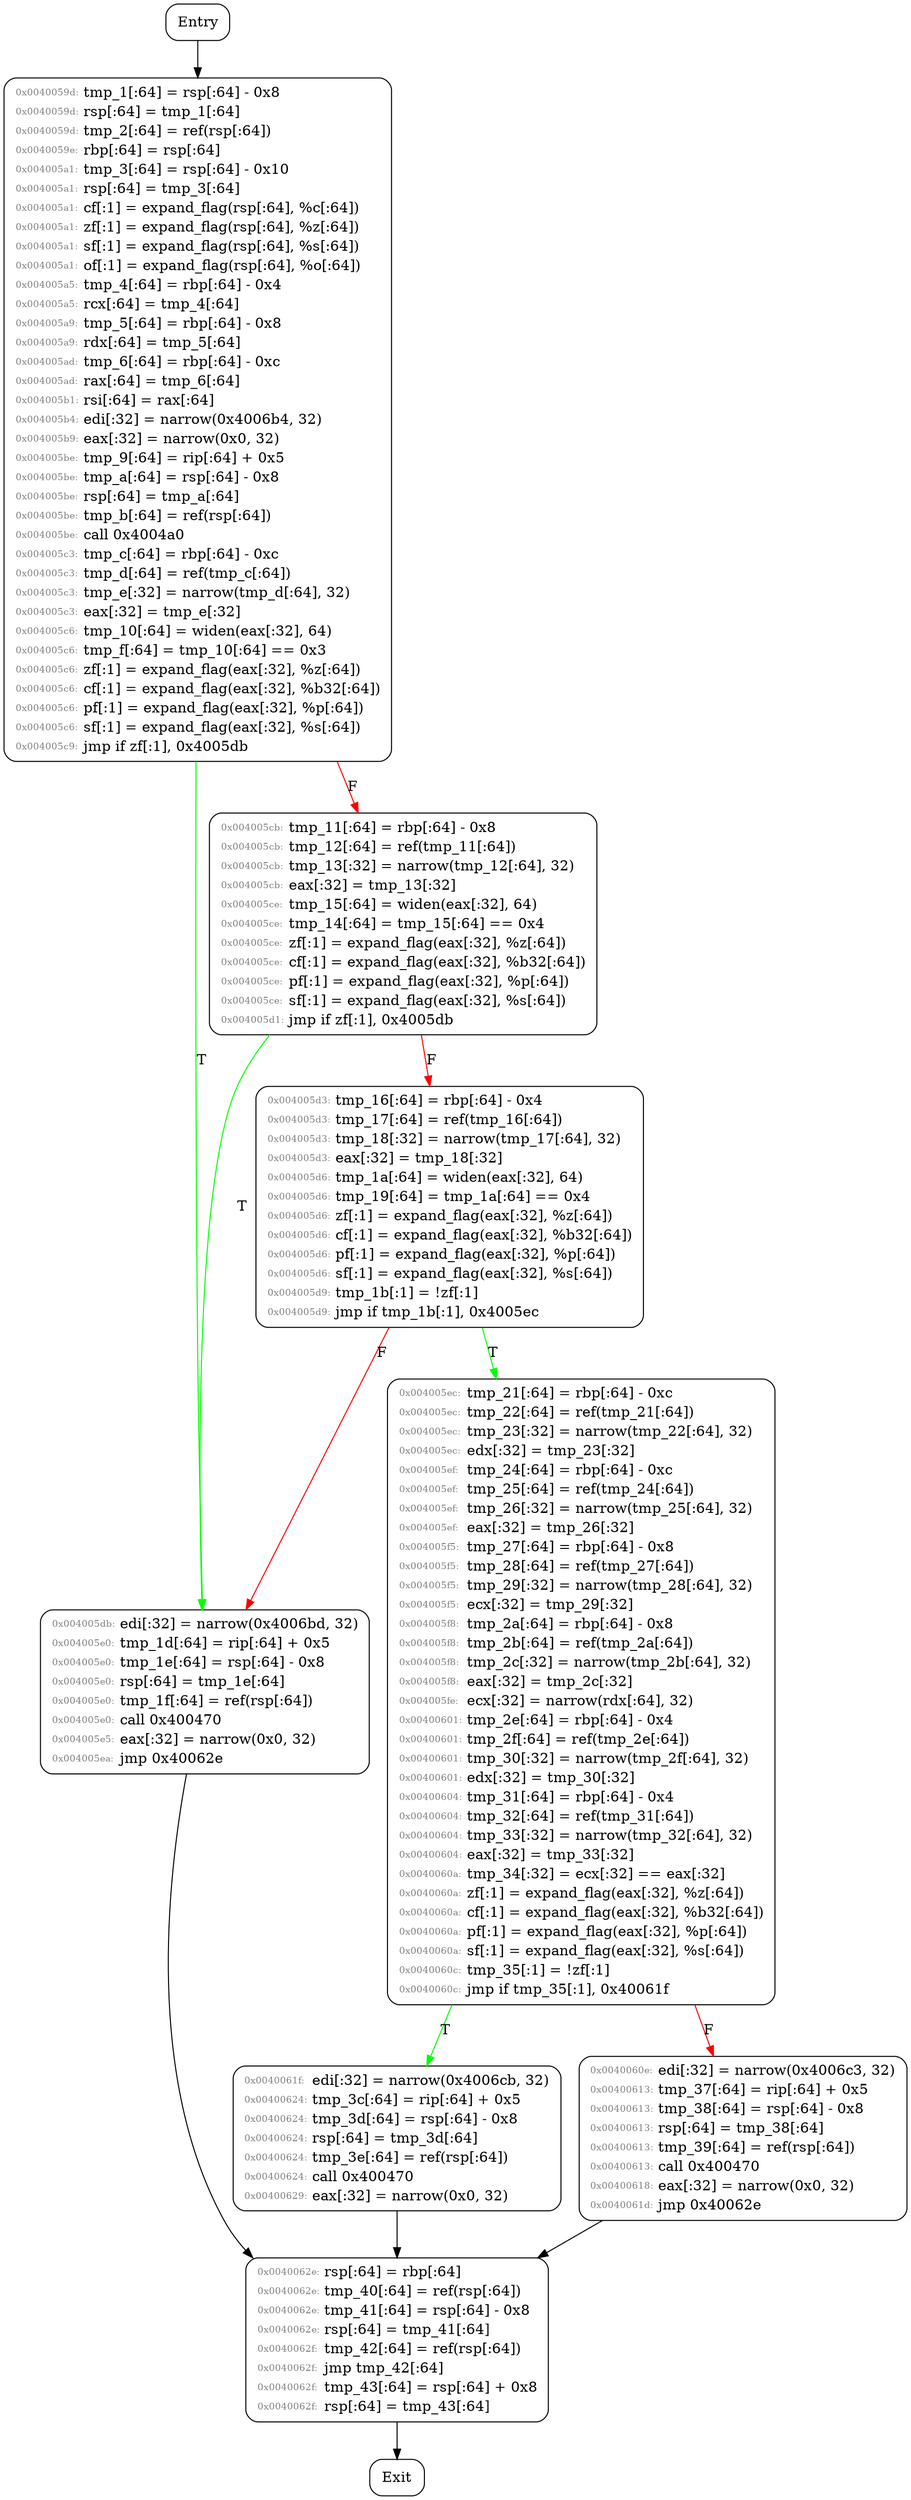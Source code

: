 digraph cfg {
splines="true";
n0[style=rounded label=<<table border="0" cellborder="0" cellpadding="1"><tr><td>Entry</td></tr></table>> shape=box color=black];
n1[style=rounded label=<<table border="0" cellborder="0" cellpadding="1"><tr><td>Exit</td></tr></table>> shape=box color=black];
n2[style=rounded label=<<table border="0" cellborder="0" cellpadding="1"><tr><td align="left" cellspacing="1"><font color="grey50"
                                 point-size="9">0x0040059d:</font></td><td align="left">tmp_1[:64] = rsp[:64] - 0x8</td></tr><tr><td align="left" cellspacing="1"><font color="grey50"
                                 point-size="9">0x0040059d:</font></td><td align="left">rsp[:64] = tmp_1[:64]</td></tr><tr><td align="left" cellspacing="1"><font color="grey50"
                                 point-size="9">0x0040059d:</font></td><td align="left">tmp_2[:64] = ref(rsp[:64])</td></tr><tr><td align="left" cellspacing="1"><font color="grey50"
                                 point-size="9">0x0040059e:</font></td><td align="left">rbp[:64] = rsp[:64]</td></tr><tr><td align="left" cellspacing="1"><font color="grey50"
                                 point-size="9">0x004005a1:</font></td><td align="left">tmp_3[:64] = rsp[:64] - 0x10</td></tr><tr><td align="left" cellspacing="1"><font color="grey50"
                                 point-size="9">0x004005a1:</font></td><td align="left">rsp[:64] = tmp_3[:64]</td></tr><tr><td align="left" cellspacing="1"><font color="grey50"
                                 point-size="9">0x004005a1:</font></td><td align="left">cf[:1] = expand_flag(rsp[:64], %c[:64])</td></tr><tr><td align="left" cellspacing="1"><font color="grey50"
                                 point-size="9">0x004005a1:</font></td><td align="left">zf[:1] = expand_flag(rsp[:64], %z[:64])</td></tr><tr><td align="left" cellspacing="1"><font color="grey50"
                                 point-size="9">0x004005a1:</font></td><td align="left">sf[:1] = expand_flag(rsp[:64], %s[:64])</td></tr><tr><td align="left" cellspacing="1"><font color="grey50"
                                 point-size="9">0x004005a1:</font></td><td align="left">of[:1] = expand_flag(rsp[:64], %o[:64])</td></tr><tr><td align="left" cellspacing="1"><font color="grey50"
                                 point-size="9">0x004005a5:</font></td><td align="left">tmp_4[:64] = rbp[:64] - 0x4</td></tr><tr><td align="left" cellspacing="1"><font color="grey50"
                                 point-size="9">0x004005a5:</font></td><td align="left">rcx[:64] = tmp_4[:64]</td></tr><tr><td align="left" cellspacing="1"><font color="grey50"
                                 point-size="9">0x004005a9:</font></td><td align="left">tmp_5[:64] = rbp[:64] - 0x8</td></tr><tr><td align="left" cellspacing="1"><font color="grey50"
                                 point-size="9">0x004005a9:</font></td><td align="left">rdx[:64] = tmp_5[:64]</td></tr><tr><td align="left" cellspacing="1"><font color="grey50"
                                 point-size="9">0x004005ad:</font></td><td align="left">tmp_6[:64] = rbp[:64] - 0xc</td></tr><tr><td align="left" cellspacing="1"><font color="grey50"
                                 point-size="9">0x004005ad:</font></td><td align="left">rax[:64] = tmp_6[:64]</td></tr><tr><td align="left" cellspacing="1"><font color="grey50"
                                 point-size="9">0x004005b1:</font></td><td align="left">rsi[:64] = rax[:64]</td></tr><tr><td align="left" cellspacing="1"><font color="grey50"
                                 point-size="9">0x004005b4:</font></td><td align="left">edi[:32] = narrow(0x4006b4, 32)</td></tr><tr><td align="left" cellspacing="1"><font color="grey50"
                                 point-size="9">0x004005b9:</font></td><td align="left">eax[:32] = narrow(0x0, 32)</td></tr><tr><td align="left" cellspacing="1"><font color="grey50"
                                 point-size="9">0x004005be:</font></td><td align="left">tmp_9[:64] = rip[:64] + 0x5</td></tr><tr><td align="left" cellspacing="1"><font color="grey50"
                                 point-size="9">0x004005be:</font></td><td align="left">tmp_a[:64] = rsp[:64] - 0x8</td></tr><tr><td align="left" cellspacing="1"><font color="grey50"
                                 point-size="9">0x004005be:</font></td><td align="left">rsp[:64] = tmp_a[:64]</td></tr><tr><td align="left" cellspacing="1"><font color="grey50"
                                 point-size="9">0x004005be:</font></td><td align="left">tmp_b[:64] = ref(rsp[:64])</td></tr><tr><td align="left" cellspacing="1"><font color="grey50"
                                 point-size="9">0x004005be:</font></td><td align="left">call 0x4004a0</td></tr><tr><td align="left" cellspacing="1"><font color="grey50"
                                 point-size="9">0x004005c3:</font></td><td align="left">tmp_c[:64] = rbp[:64] - 0xc</td></tr><tr><td align="left" cellspacing="1"><font color="grey50"
                                 point-size="9">0x004005c3:</font></td><td align="left">tmp_d[:64] = ref(tmp_c[:64])</td></tr><tr><td align="left" cellspacing="1"><font color="grey50"
                                 point-size="9">0x004005c3:</font></td><td align="left">tmp_e[:32] = narrow(tmp_d[:64], 32)</td></tr><tr><td align="left" cellspacing="1"><font color="grey50"
                                 point-size="9">0x004005c3:</font></td><td align="left">eax[:32] = tmp_e[:32]</td></tr><tr><td align="left" cellspacing="1"><font color="grey50"
                                 point-size="9">0x004005c6:</font></td><td align="left">tmp_10[:64] = widen(eax[:32], 64)</td></tr><tr><td align="left" cellspacing="1"><font color="grey50"
                                 point-size="9">0x004005c6:</font></td><td align="left">tmp_f[:64] = tmp_10[:64] == 0x3</td></tr><tr><td align="left" cellspacing="1"><font color="grey50"
                                 point-size="9">0x004005c6:</font></td><td align="left">zf[:1] = expand_flag(eax[:32], %z[:64])</td></tr><tr><td align="left" cellspacing="1"><font color="grey50"
                                 point-size="9">0x004005c6:</font></td><td align="left">cf[:1] = expand_flag(eax[:32], %b32[:64])</td></tr><tr><td align="left" cellspacing="1"><font color="grey50"
                                 point-size="9">0x004005c6:</font></td><td align="left">pf[:1] = expand_flag(eax[:32], %p[:64])</td></tr><tr><td align="left" cellspacing="1"><font color="grey50"
                                 point-size="9">0x004005c6:</font></td><td align="left">sf[:1] = expand_flag(eax[:32], %s[:64])</td></tr><tr><td align="left" cellspacing="1"><font color="grey50"
                                 point-size="9">0x004005c9:</font></td><td align="left">jmp if zf[:1], 0x4005db</td></tr></table>> shape=box color=black];
n3[style=rounded label=<<table border="0" cellborder="0" cellpadding="1"><tr><td align="left" cellspacing="1"><font color="grey50"
                                 point-size="9">0x004005db:</font></td><td align="left">edi[:32] = narrow(0x4006bd, 32)</td></tr><tr><td align="left" cellspacing="1"><font color="grey50"
                                 point-size="9">0x004005e0:</font></td><td align="left">tmp_1d[:64] = rip[:64] + 0x5</td></tr><tr><td align="left" cellspacing="1"><font color="grey50"
                                 point-size="9">0x004005e0:</font></td><td align="left">tmp_1e[:64] = rsp[:64] - 0x8</td></tr><tr><td align="left" cellspacing="1"><font color="grey50"
                                 point-size="9">0x004005e0:</font></td><td align="left">rsp[:64] = tmp_1e[:64]</td></tr><tr><td align="left" cellspacing="1"><font color="grey50"
                                 point-size="9">0x004005e0:</font></td><td align="left">tmp_1f[:64] = ref(rsp[:64])</td></tr><tr><td align="left" cellspacing="1"><font color="grey50"
                                 point-size="9">0x004005e0:</font></td><td align="left">call 0x400470</td></tr><tr><td align="left" cellspacing="1"><font color="grey50"
                                 point-size="9">0x004005e5:</font></td><td align="left">eax[:32] = narrow(0x0, 32)</td></tr><tr><td align="left" cellspacing="1"><font color="grey50"
                                 point-size="9">0x004005ea:</font></td><td align="left">jmp 0x40062e</td></tr></table>> shape=box color=black];
n4[style=rounded label=<<table border="0" cellborder="0" cellpadding="1"><tr><td align="left" cellspacing="1"><font color="grey50"
                                 point-size="9">0x004005cb:</font></td><td align="left">tmp_11[:64] = rbp[:64] - 0x8</td></tr><tr><td align="left" cellspacing="1"><font color="grey50"
                                 point-size="9">0x004005cb:</font></td><td align="left">tmp_12[:64] = ref(tmp_11[:64])</td></tr><tr><td align="left" cellspacing="1"><font color="grey50"
                                 point-size="9">0x004005cb:</font></td><td align="left">tmp_13[:32] = narrow(tmp_12[:64], 32)</td></tr><tr><td align="left" cellspacing="1"><font color="grey50"
                                 point-size="9">0x004005cb:</font></td><td align="left">eax[:32] = tmp_13[:32]</td></tr><tr><td align="left" cellspacing="1"><font color="grey50"
                                 point-size="9">0x004005ce:</font></td><td align="left">tmp_15[:64] = widen(eax[:32], 64)</td></tr><tr><td align="left" cellspacing="1"><font color="grey50"
                                 point-size="9">0x004005ce:</font></td><td align="left">tmp_14[:64] = tmp_15[:64] == 0x4</td></tr><tr><td align="left" cellspacing="1"><font color="grey50"
                                 point-size="9">0x004005ce:</font></td><td align="left">zf[:1] = expand_flag(eax[:32], %z[:64])</td></tr><tr><td align="left" cellspacing="1"><font color="grey50"
                                 point-size="9">0x004005ce:</font></td><td align="left">cf[:1] = expand_flag(eax[:32], %b32[:64])</td></tr><tr><td align="left" cellspacing="1"><font color="grey50"
                                 point-size="9">0x004005ce:</font></td><td align="left">pf[:1] = expand_flag(eax[:32], %p[:64])</td></tr><tr><td align="left" cellspacing="1"><font color="grey50"
                                 point-size="9">0x004005ce:</font></td><td align="left">sf[:1] = expand_flag(eax[:32], %s[:64])</td></tr><tr><td align="left" cellspacing="1"><font color="grey50"
                                 point-size="9">0x004005d1:</font></td><td align="left">jmp if zf[:1], 0x4005db</td></tr></table>> shape=box color=black];
n5[style=rounded label=<<table border="0" cellborder="0" cellpadding="1"><tr><td align="left" cellspacing="1"><font color="grey50"
                                 point-size="9">0x004005d3:</font></td><td align="left">tmp_16[:64] = rbp[:64] - 0x4</td></tr><tr><td align="left" cellspacing="1"><font color="grey50"
                                 point-size="9">0x004005d3:</font></td><td align="left">tmp_17[:64] = ref(tmp_16[:64])</td></tr><tr><td align="left" cellspacing="1"><font color="grey50"
                                 point-size="9">0x004005d3:</font></td><td align="left">tmp_18[:32] = narrow(tmp_17[:64], 32)</td></tr><tr><td align="left" cellspacing="1"><font color="grey50"
                                 point-size="9">0x004005d3:</font></td><td align="left">eax[:32] = tmp_18[:32]</td></tr><tr><td align="left" cellspacing="1"><font color="grey50"
                                 point-size="9">0x004005d6:</font></td><td align="left">tmp_1a[:64] = widen(eax[:32], 64)</td></tr><tr><td align="left" cellspacing="1"><font color="grey50"
                                 point-size="9">0x004005d6:</font></td><td align="left">tmp_19[:64] = tmp_1a[:64] == 0x4</td></tr><tr><td align="left" cellspacing="1"><font color="grey50"
                                 point-size="9">0x004005d6:</font></td><td align="left">zf[:1] = expand_flag(eax[:32], %z[:64])</td></tr><tr><td align="left" cellspacing="1"><font color="grey50"
                                 point-size="9">0x004005d6:</font></td><td align="left">cf[:1] = expand_flag(eax[:32], %b32[:64])</td></tr><tr><td align="left" cellspacing="1"><font color="grey50"
                                 point-size="9">0x004005d6:</font></td><td align="left">pf[:1] = expand_flag(eax[:32], %p[:64])</td></tr><tr><td align="left" cellspacing="1"><font color="grey50"
                                 point-size="9">0x004005d6:</font></td><td align="left">sf[:1] = expand_flag(eax[:32], %s[:64])</td></tr><tr><td align="left" cellspacing="1"><font color="grey50"
                                 point-size="9">0x004005d9:</font></td><td align="left">tmp_1b[:1] = !zf[:1]</td></tr><tr><td align="left" cellspacing="1"><font color="grey50"
                                 point-size="9">0x004005d9:</font></td><td align="left">jmp if tmp_1b[:1], 0x4005ec</td></tr></table>> shape=box color=black];
n6[style=rounded label=<<table border="0" cellborder="0" cellpadding="1"><tr><td align="left" cellspacing="1"><font color="grey50"
                                 point-size="9">0x004005ec:</font></td><td align="left">tmp_21[:64] = rbp[:64] - 0xc</td></tr><tr><td align="left" cellspacing="1"><font color="grey50"
                                 point-size="9">0x004005ec:</font></td><td align="left">tmp_22[:64] = ref(tmp_21[:64])</td></tr><tr><td align="left" cellspacing="1"><font color="grey50"
                                 point-size="9">0x004005ec:</font></td><td align="left">tmp_23[:32] = narrow(tmp_22[:64], 32)</td></tr><tr><td align="left" cellspacing="1"><font color="grey50"
                                 point-size="9">0x004005ec:</font></td><td align="left">edx[:32] = tmp_23[:32]</td></tr><tr><td align="left" cellspacing="1"><font color="grey50"
                                 point-size="9">0x004005ef:</font></td><td align="left">tmp_24[:64] = rbp[:64] - 0xc</td></tr><tr><td align="left" cellspacing="1"><font color="grey50"
                                 point-size="9">0x004005ef:</font></td><td align="left">tmp_25[:64] = ref(tmp_24[:64])</td></tr><tr><td align="left" cellspacing="1"><font color="grey50"
                                 point-size="9">0x004005ef:</font></td><td align="left">tmp_26[:32] = narrow(tmp_25[:64], 32)</td></tr><tr><td align="left" cellspacing="1"><font color="grey50"
                                 point-size="9">0x004005ef:</font></td><td align="left">eax[:32] = tmp_26[:32]</td></tr><tr><td align="left" cellspacing="1"><font color="grey50"
                                 point-size="9">0x004005f5:</font></td><td align="left">tmp_27[:64] = rbp[:64] - 0x8</td></tr><tr><td align="left" cellspacing="1"><font color="grey50"
                                 point-size="9">0x004005f5:</font></td><td align="left">tmp_28[:64] = ref(tmp_27[:64])</td></tr><tr><td align="left" cellspacing="1"><font color="grey50"
                                 point-size="9">0x004005f5:</font></td><td align="left">tmp_29[:32] = narrow(tmp_28[:64], 32)</td></tr><tr><td align="left" cellspacing="1"><font color="grey50"
                                 point-size="9">0x004005f5:</font></td><td align="left">ecx[:32] = tmp_29[:32]</td></tr><tr><td align="left" cellspacing="1"><font color="grey50"
                                 point-size="9">0x004005f8:</font></td><td align="left">tmp_2a[:64] = rbp[:64] - 0x8</td></tr><tr><td align="left" cellspacing="1"><font color="grey50"
                                 point-size="9">0x004005f8:</font></td><td align="left">tmp_2b[:64] = ref(tmp_2a[:64])</td></tr><tr><td align="left" cellspacing="1"><font color="grey50"
                                 point-size="9">0x004005f8:</font></td><td align="left">tmp_2c[:32] = narrow(tmp_2b[:64], 32)</td></tr><tr><td align="left" cellspacing="1"><font color="grey50"
                                 point-size="9">0x004005f8:</font></td><td align="left">eax[:32] = tmp_2c[:32]</td></tr><tr><td align="left" cellspacing="1"><font color="grey50"
                                 point-size="9">0x004005fe:</font></td><td align="left">ecx[:32] = narrow(rdx[:64], 32)</td></tr><tr><td align="left" cellspacing="1"><font color="grey50"
                                 point-size="9">0x00400601:</font></td><td align="left">tmp_2e[:64] = rbp[:64] - 0x4</td></tr><tr><td align="left" cellspacing="1"><font color="grey50"
                                 point-size="9">0x00400601:</font></td><td align="left">tmp_2f[:64] = ref(tmp_2e[:64])</td></tr><tr><td align="left" cellspacing="1"><font color="grey50"
                                 point-size="9">0x00400601:</font></td><td align="left">tmp_30[:32] = narrow(tmp_2f[:64], 32)</td></tr><tr><td align="left" cellspacing="1"><font color="grey50"
                                 point-size="9">0x00400601:</font></td><td align="left">edx[:32] = tmp_30[:32]</td></tr><tr><td align="left" cellspacing="1"><font color="grey50"
                                 point-size="9">0x00400604:</font></td><td align="left">tmp_31[:64] = rbp[:64] - 0x4</td></tr><tr><td align="left" cellspacing="1"><font color="grey50"
                                 point-size="9">0x00400604:</font></td><td align="left">tmp_32[:64] = ref(tmp_31[:64])</td></tr><tr><td align="left" cellspacing="1"><font color="grey50"
                                 point-size="9">0x00400604:</font></td><td align="left">tmp_33[:32] = narrow(tmp_32[:64], 32)</td></tr><tr><td align="left" cellspacing="1"><font color="grey50"
                                 point-size="9">0x00400604:</font></td><td align="left">eax[:32] = tmp_33[:32]</td></tr><tr><td align="left" cellspacing="1"><font color="grey50"
                                 point-size="9">0x0040060a:</font></td><td align="left">tmp_34[:32] = ecx[:32] == eax[:32]</td></tr><tr><td align="left" cellspacing="1"><font color="grey50"
                                 point-size="9">0x0040060a:</font></td><td align="left">zf[:1] = expand_flag(eax[:32], %z[:64])</td></tr><tr><td align="left" cellspacing="1"><font color="grey50"
                                 point-size="9">0x0040060a:</font></td><td align="left">cf[:1] = expand_flag(eax[:32], %b32[:64])</td></tr><tr><td align="left" cellspacing="1"><font color="grey50"
                                 point-size="9">0x0040060a:</font></td><td align="left">pf[:1] = expand_flag(eax[:32], %p[:64])</td></tr><tr><td align="left" cellspacing="1"><font color="grey50"
                                 point-size="9">0x0040060a:</font></td><td align="left">sf[:1] = expand_flag(eax[:32], %s[:64])</td></tr><tr><td align="left" cellspacing="1"><font color="grey50"
                                 point-size="9">0x0040060c:</font></td><td align="left">tmp_35[:1] = !zf[:1]</td></tr><tr><td align="left" cellspacing="1"><font color="grey50"
                                 point-size="9">0x0040060c:</font></td><td align="left">jmp if tmp_35[:1], 0x40061f</td></tr></table>> shape=box color=black];
n7[style=rounded label=<<table border="0" cellborder="0" cellpadding="1"><tr><td align="left" cellspacing="1"><font color="grey50"
                                 point-size="9">0x0040062e:</font></td><td align="left">rsp[:64] = rbp[:64]</td></tr><tr><td align="left" cellspacing="1"><font color="grey50"
                                 point-size="9">0x0040062e:</font></td><td align="left">tmp_40[:64] = ref(rsp[:64])</td></tr><tr><td align="left" cellspacing="1"><font color="grey50"
                                 point-size="9">0x0040062e:</font></td><td align="left">tmp_41[:64] = rsp[:64] - 0x8</td></tr><tr><td align="left" cellspacing="1"><font color="grey50"
                                 point-size="9">0x0040062e:</font></td><td align="left">rsp[:64] = tmp_41[:64]</td></tr><tr><td align="left" cellspacing="1"><font color="grey50"
                                 point-size="9">0x0040062f:</font></td><td align="left">tmp_42[:64] = ref(rsp[:64])</td></tr><tr><td align="left" cellspacing="1"><font color="grey50"
                                 point-size="9">0x0040062f:</font></td><td align="left">jmp tmp_42[:64]</td></tr><tr><td align="left" cellspacing="1"><font color="grey50"
                                 point-size="9">0x0040062f:</font></td><td align="left">tmp_43[:64] = rsp[:64] + 0x8</td></tr><tr><td align="left" cellspacing="1"><font color="grey50"
                                 point-size="9">0x0040062f:</font></td><td align="left">rsp[:64] = tmp_43[:64]</td></tr></table>> shape=box color=black];
n8[style=rounded label=<<table border="0" cellborder="0" cellpadding="1"><tr><td align="left" cellspacing="1"><font color="grey50"
                                 point-size="9">0x0040061f:</font></td><td align="left">edi[:32] = narrow(0x4006cb, 32)</td></tr><tr><td align="left" cellspacing="1"><font color="grey50"
                                 point-size="9">0x00400624:</font></td><td align="left">tmp_3c[:64] = rip[:64] + 0x5</td></tr><tr><td align="left" cellspacing="1"><font color="grey50"
                                 point-size="9">0x00400624:</font></td><td align="left">tmp_3d[:64] = rsp[:64] - 0x8</td></tr><tr><td align="left" cellspacing="1"><font color="grey50"
                                 point-size="9">0x00400624:</font></td><td align="left">rsp[:64] = tmp_3d[:64]</td></tr><tr><td align="left" cellspacing="1"><font color="grey50"
                                 point-size="9">0x00400624:</font></td><td align="left">tmp_3e[:64] = ref(rsp[:64])</td></tr><tr><td align="left" cellspacing="1"><font color="grey50"
                                 point-size="9">0x00400624:</font></td><td align="left">call 0x400470</td></tr><tr><td align="left" cellspacing="1"><font color="grey50"
                                 point-size="9">0x00400629:</font></td><td align="left">eax[:32] = narrow(0x0, 32)</td></tr></table>> shape=box color=black];
n9[style=rounded label=<<table border="0" cellborder="0" cellpadding="1"><tr><td align="left" cellspacing="1"><font color="grey50"
                                 point-size="9">0x0040060e:</font></td><td align="left">edi[:32] = narrow(0x4006c3, 32)</td></tr><tr><td align="left" cellspacing="1"><font color="grey50"
                                 point-size="9">0x00400613:</font></td><td align="left">tmp_37[:64] = rip[:64] + 0x5</td></tr><tr><td align="left" cellspacing="1"><font color="grey50"
                                 point-size="9">0x00400613:</font></td><td align="left">tmp_38[:64] = rsp[:64] - 0x8</td></tr><tr><td align="left" cellspacing="1"><font color="grey50"
                                 point-size="9">0x00400613:</font></td><td align="left">rsp[:64] = tmp_38[:64]</td></tr><tr><td align="left" cellspacing="1"><font color="grey50"
                                 point-size="9">0x00400613:</font></td><td align="left">tmp_39[:64] = ref(rsp[:64])</td></tr><tr><td align="left" cellspacing="1"><font color="grey50"
                                 point-size="9">0x00400613:</font></td><td align="left">call 0x400470</td></tr><tr><td align="left" cellspacing="1"><font color="grey50"
                                 point-size="9">0x00400618:</font></td><td align="left">eax[:32] = narrow(0x0, 32)</td></tr><tr><td align="left" cellspacing="1"><font color="grey50"
                                 point-size="9">0x0040061d:</font></td><td align="left">jmp 0x40062e</td></tr></table>> shape=box color=black];
n0 -> n2[color=black dir=forward];
n2 -> n3[label=T color=green dir=forward];
n2 -> n4[label=F color=red dir=forward];
n4 -> n3[label=T color=green dir=forward];
n4 -> n5[label=F color=red dir=forward];
n5 -> n6[label=T color=green dir=forward];
n5 -> n3[label=F color=red dir=forward];
n3 -> n7[color=black dir=forward];
n6 -> n8[label=T color=green dir=forward];
n6 -> n9[label=F color=red dir=forward];
n9 -> n7[color=black dir=forward];
n8 -> n7[color=black dir=forward];
n7 -> n1[color=black dir=forward];

}